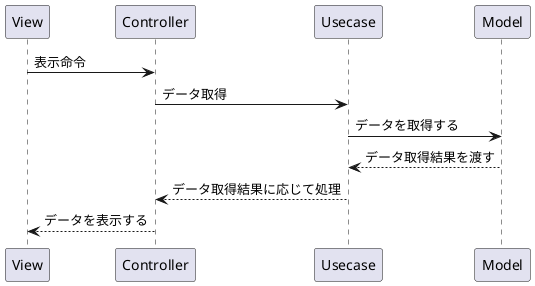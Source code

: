 @startuml

View -> Controller : 表示命令
Controller -> Usecase : データ取得
Usecase -> Model : データを取得する

Model --> Usecase : データ取得結果を渡す
Usecase --> Controller : データ取得結果に応じて処理

Controller --> View : データを表示する

@enduml
